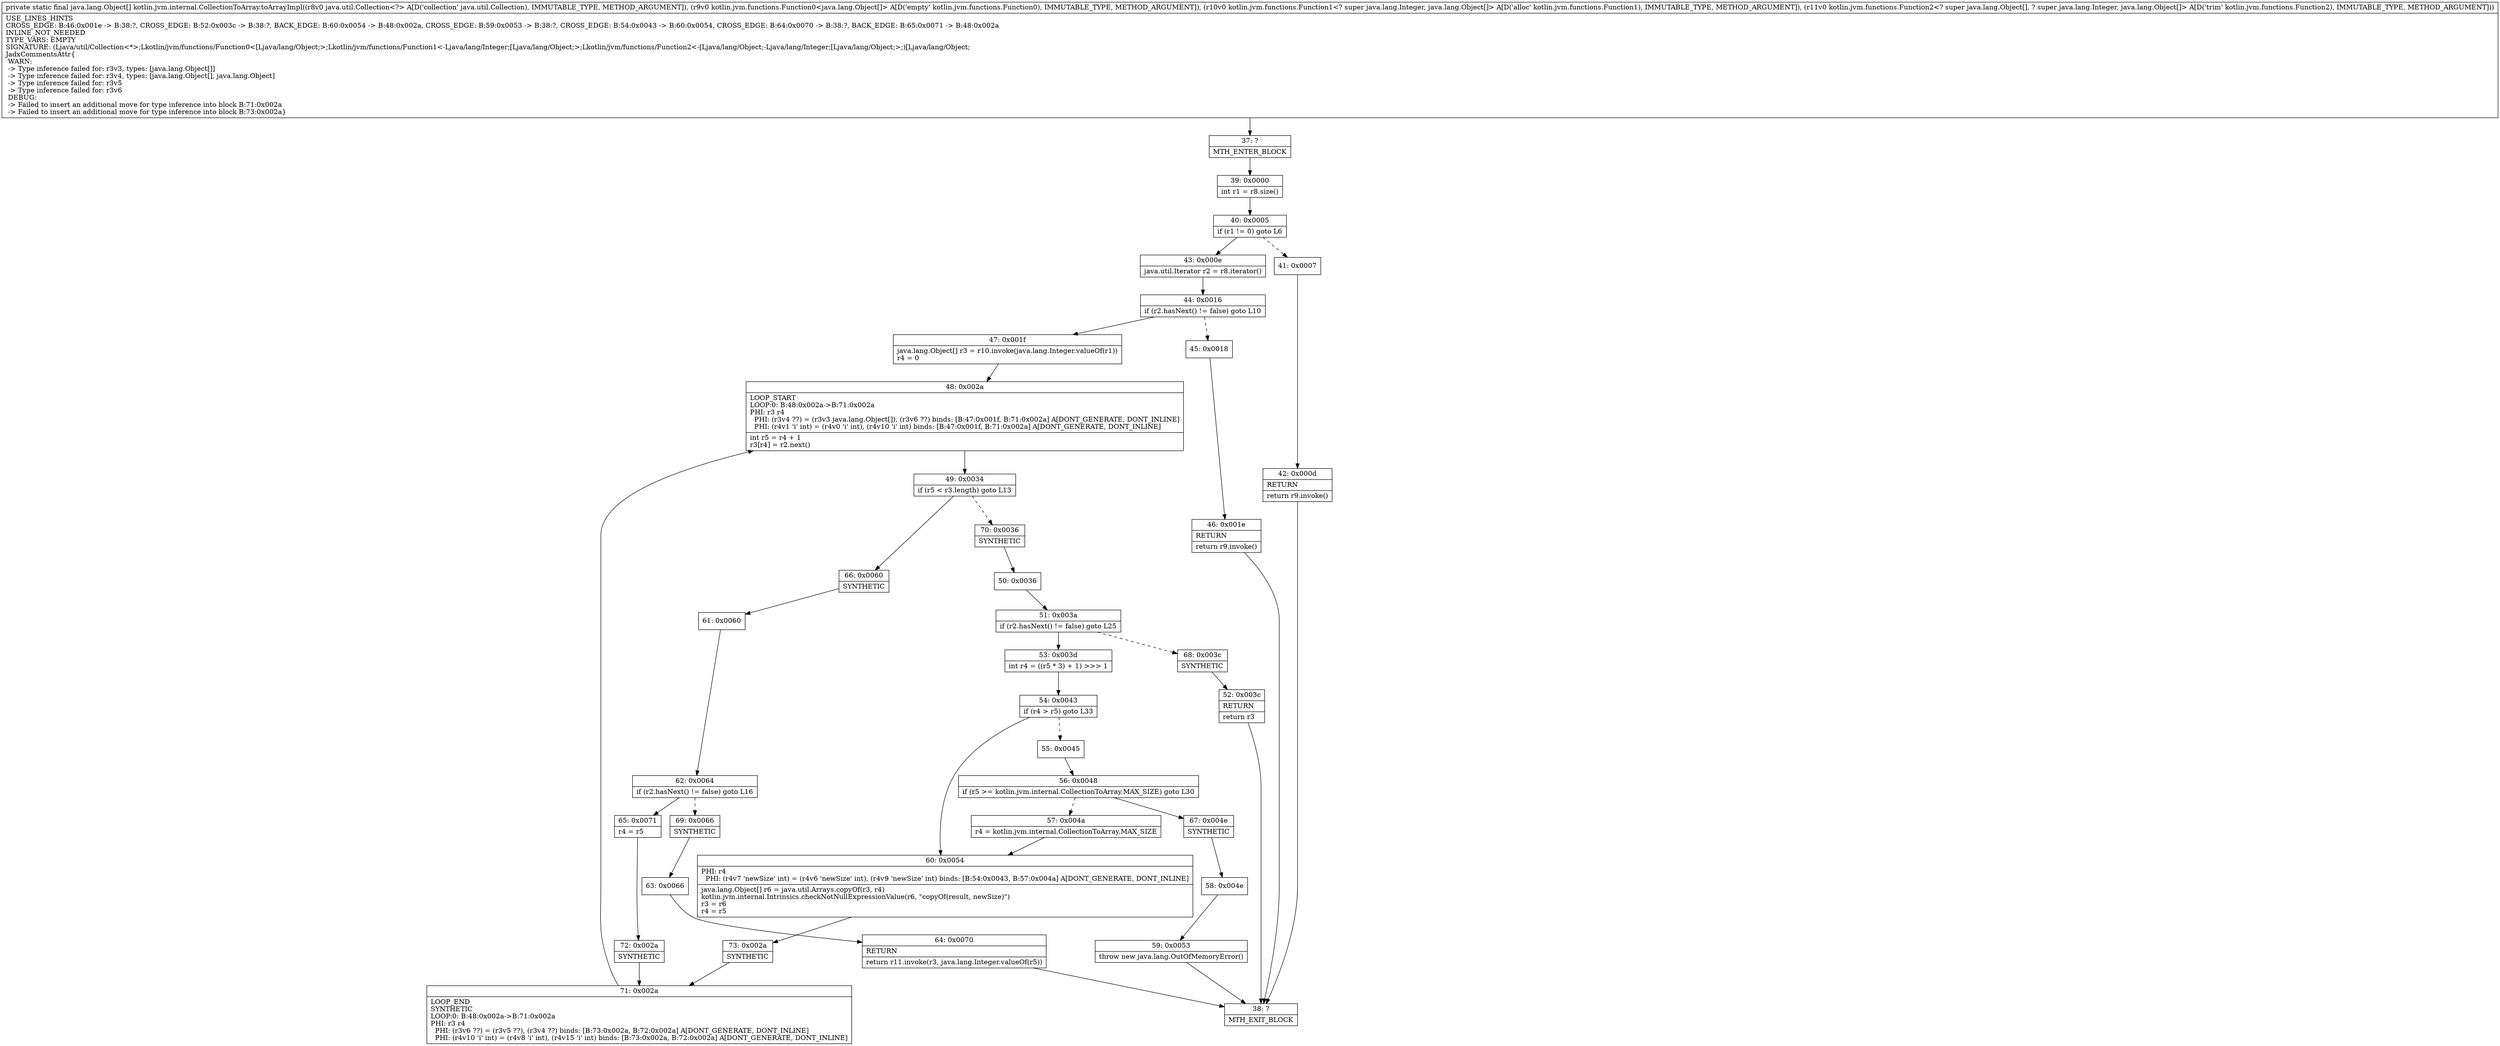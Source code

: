 digraph "CFG forkotlin.jvm.internal.CollectionToArray.toArrayImpl(Ljava\/util\/Collection;Lkotlin\/jvm\/functions\/Function0;Lkotlin\/jvm\/functions\/Function1;Lkotlin\/jvm\/functions\/Function2;)[Ljava\/lang\/Object;" {
Node_37 [shape=record,label="{37\:\ ?|MTH_ENTER_BLOCK\l}"];
Node_39 [shape=record,label="{39\:\ 0x0000|int r1 = r8.size()\l}"];
Node_40 [shape=record,label="{40\:\ 0x0005|if (r1 != 0) goto L6\l}"];
Node_41 [shape=record,label="{41\:\ 0x0007}"];
Node_42 [shape=record,label="{42\:\ 0x000d|RETURN\l|return r9.invoke()\l}"];
Node_38 [shape=record,label="{38\:\ ?|MTH_EXIT_BLOCK\l}"];
Node_43 [shape=record,label="{43\:\ 0x000e|java.util.Iterator r2 = r8.iterator()\l}"];
Node_44 [shape=record,label="{44\:\ 0x0016|if (r2.hasNext() != false) goto L10\l}"];
Node_45 [shape=record,label="{45\:\ 0x0018}"];
Node_46 [shape=record,label="{46\:\ 0x001e|RETURN\l|return r9.invoke()\l}"];
Node_47 [shape=record,label="{47\:\ 0x001f|java.lang.Object[] r3 = r10.invoke(java.lang.Integer.valueOf(r1))\lr4 = 0\l}"];
Node_48 [shape=record,label="{48\:\ 0x002a|LOOP_START\lLOOP:0: B:48:0x002a\-\>B:71:0x002a\lPHI: r3 r4 \l  PHI: (r3v4 ??) = (r3v3 java.lang.Object[]), (r3v6 ??) binds: [B:47:0x001f, B:71:0x002a] A[DONT_GENERATE, DONT_INLINE]\l  PHI: (r4v1 'i' int) = (r4v0 'i' int), (r4v10 'i' int) binds: [B:47:0x001f, B:71:0x002a] A[DONT_GENERATE, DONT_INLINE]\l|int r5 = r4 + 1\lr3[r4] = r2.next()\l}"];
Node_49 [shape=record,label="{49\:\ 0x0034|if (r5 \< r3.length) goto L13\l}"];
Node_66 [shape=record,label="{66\:\ 0x0060|SYNTHETIC\l}"];
Node_61 [shape=record,label="{61\:\ 0x0060}"];
Node_62 [shape=record,label="{62\:\ 0x0064|if (r2.hasNext() != false) goto L16\l}"];
Node_65 [shape=record,label="{65\:\ 0x0071|r4 = r5\l}"];
Node_72 [shape=record,label="{72\:\ 0x002a|SYNTHETIC\l}"];
Node_71 [shape=record,label="{71\:\ 0x002a|LOOP_END\lSYNTHETIC\lLOOP:0: B:48:0x002a\-\>B:71:0x002a\lPHI: r3 r4 \l  PHI: (r3v6 ??) = (r3v5 ??), (r3v4 ??) binds: [B:73:0x002a, B:72:0x002a] A[DONT_GENERATE, DONT_INLINE]\l  PHI: (r4v10 'i' int) = (r4v8 'i' int), (r4v15 'i' int) binds: [B:73:0x002a, B:72:0x002a] A[DONT_GENERATE, DONT_INLINE]\l}"];
Node_69 [shape=record,label="{69\:\ 0x0066|SYNTHETIC\l}"];
Node_63 [shape=record,label="{63\:\ 0x0066}"];
Node_64 [shape=record,label="{64\:\ 0x0070|RETURN\l|return r11.invoke(r3, java.lang.Integer.valueOf(r5))\l}"];
Node_70 [shape=record,label="{70\:\ 0x0036|SYNTHETIC\l}"];
Node_50 [shape=record,label="{50\:\ 0x0036}"];
Node_51 [shape=record,label="{51\:\ 0x003a|if (r2.hasNext() != false) goto L25\l}"];
Node_53 [shape=record,label="{53\:\ 0x003d|int r4 = ((r5 * 3) + 1) \>\>\> 1\l}"];
Node_54 [shape=record,label="{54\:\ 0x0043|if (r4 \> r5) goto L33\l}"];
Node_55 [shape=record,label="{55\:\ 0x0045}"];
Node_56 [shape=record,label="{56\:\ 0x0048|if (r5 \>= kotlin.jvm.internal.CollectionToArray.MAX_SIZE) goto L30\l}"];
Node_57 [shape=record,label="{57\:\ 0x004a|r4 = kotlin.jvm.internal.CollectionToArray.MAX_SIZE\l}"];
Node_67 [shape=record,label="{67\:\ 0x004e|SYNTHETIC\l}"];
Node_58 [shape=record,label="{58\:\ 0x004e}"];
Node_59 [shape=record,label="{59\:\ 0x0053|throw new java.lang.OutOfMemoryError()\l}"];
Node_60 [shape=record,label="{60\:\ 0x0054|PHI: r4 \l  PHI: (r4v7 'newSize' int) = (r4v6 'newSize' int), (r4v9 'newSize' int) binds: [B:54:0x0043, B:57:0x004a] A[DONT_GENERATE, DONT_INLINE]\l|java.lang.Object[] r6 = java.util.Arrays.copyOf(r3, r4)\lkotlin.jvm.internal.Intrinsics.checkNotNullExpressionValue(r6, \"copyOf(result, newSize)\")\lr3 = r6\lr4 = r5\l}"];
Node_73 [shape=record,label="{73\:\ 0x002a|SYNTHETIC\l}"];
Node_68 [shape=record,label="{68\:\ 0x003c|SYNTHETIC\l}"];
Node_52 [shape=record,label="{52\:\ 0x003c|RETURN\l|return r3\l}"];
MethodNode[shape=record,label="{private static final java.lang.Object[] kotlin.jvm.internal.CollectionToArray.toArrayImpl((r8v0 java.util.Collection\<?\> A[D('collection' java.util.Collection), IMMUTABLE_TYPE, METHOD_ARGUMENT]), (r9v0 kotlin.jvm.functions.Function0\<java.lang.Object[]\> A[D('empty' kotlin.jvm.functions.Function0), IMMUTABLE_TYPE, METHOD_ARGUMENT]), (r10v0 kotlin.jvm.functions.Function1\<? super java.lang.Integer, java.lang.Object[]\> A[D('alloc' kotlin.jvm.functions.Function1), IMMUTABLE_TYPE, METHOD_ARGUMENT]), (r11v0 kotlin.jvm.functions.Function2\<? super java.lang.Object[], ? super java.lang.Integer, java.lang.Object[]\> A[D('trim' kotlin.jvm.functions.Function2), IMMUTABLE_TYPE, METHOD_ARGUMENT]))  | USE_LINES_HINTS\lCROSS_EDGE: B:46:0x001e \-\> B:38:?, CROSS_EDGE: B:52:0x003c \-\> B:38:?, BACK_EDGE: B:60:0x0054 \-\> B:48:0x002a, CROSS_EDGE: B:59:0x0053 \-\> B:38:?, CROSS_EDGE: B:54:0x0043 \-\> B:60:0x0054, CROSS_EDGE: B:64:0x0070 \-\> B:38:?, BACK_EDGE: B:65:0x0071 \-\> B:48:0x002a\lINLINE_NOT_NEEDED\lTYPE_VARS: EMPTY\lSIGNATURE: (Ljava\/util\/Collection\<*\>;Lkotlin\/jvm\/functions\/Function0\<[Ljava\/lang\/Object;\>;Lkotlin\/jvm\/functions\/Function1\<\-Ljava\/lang\/Integer;[Ljava\/lang\/Object;\>;Lkotlin\/jvm\/functions\/Function2\<\-[Ljava\/lang\/Object;\-Ljava\/lang\/Integer;[Ljava\/lang\/Object;\>;)[Ljava\/lang\/Object;\lJadxCommentsAttr\{\l WARN: \l \-\> Type inference failed for: r3v3, types: [java.lang.Object[]]\l \-\> Type inference failed for: r3v4, types: [java.lang.Object[], java.lang.Object]\l \-\> Type inference failed for: r3v5\l \-\> Type inference failed for: r3v6\l DEBUG: \l \-\> Failed to insert an additional move for type inference into block B:71:0x002a\l \-\> Failed to insert an additional move for type inference into block B:73:0x002a\}\l}"];
MethodNode -> Node_37;Node_37 -> Node_39;
Node_39 -> Node_40;
Node_40 -> Node_41[style=dashed];
Node_40 -> Node_43;
Node_41 -> Node_42;
Node_42 -> Node_38;
Node_43 -> Node_44;
Node_44 -> Node_45[style=dashed];
Node_44 -> Node_47;
Node_45 -> Node_46;
Node_46 -> Node_38;
Node_47 -> Node_48;
Node_48 -> Node_49;
Node_49 -> Node_66;
Node_49 -> Node_70[style=dashed];
Node_66 -> Node_61;
Node_61 -> Node_62;
Node_62 -> Node_65;
Node_62 -> Node_69[style=dashed];
Node_65 -> Node_72;
Node_72 -> Node_71;
Node_71 -> Node_48;
Node_69 -> Node_63;
Node_63 -> Node_64;
Node_64 -> Node_38;
Node_70 -> Node_50;
Node_50 -> Node_51;
Node_51 -> Node_53;
Node_51 -> Node_68[style=dashed];
Node_53 -> Node_54;
Node_54 -> Node_55[style=dashed];
Node_54 -> Node_60;
Node_55 -> Node_56;
Node_56 -> Node_57[style=dashed];
Node_56 -> Node_67;
Node_57 -> Node_60;
Node_67 -> Node_58;
Node_58 -> Node_59;
Node_59 -> Node_38;
Node_60 -> Node_73;
Node_73 -> Node_71;
Node_68 -> Node_52;
Node_52 -> Node_38;
}

